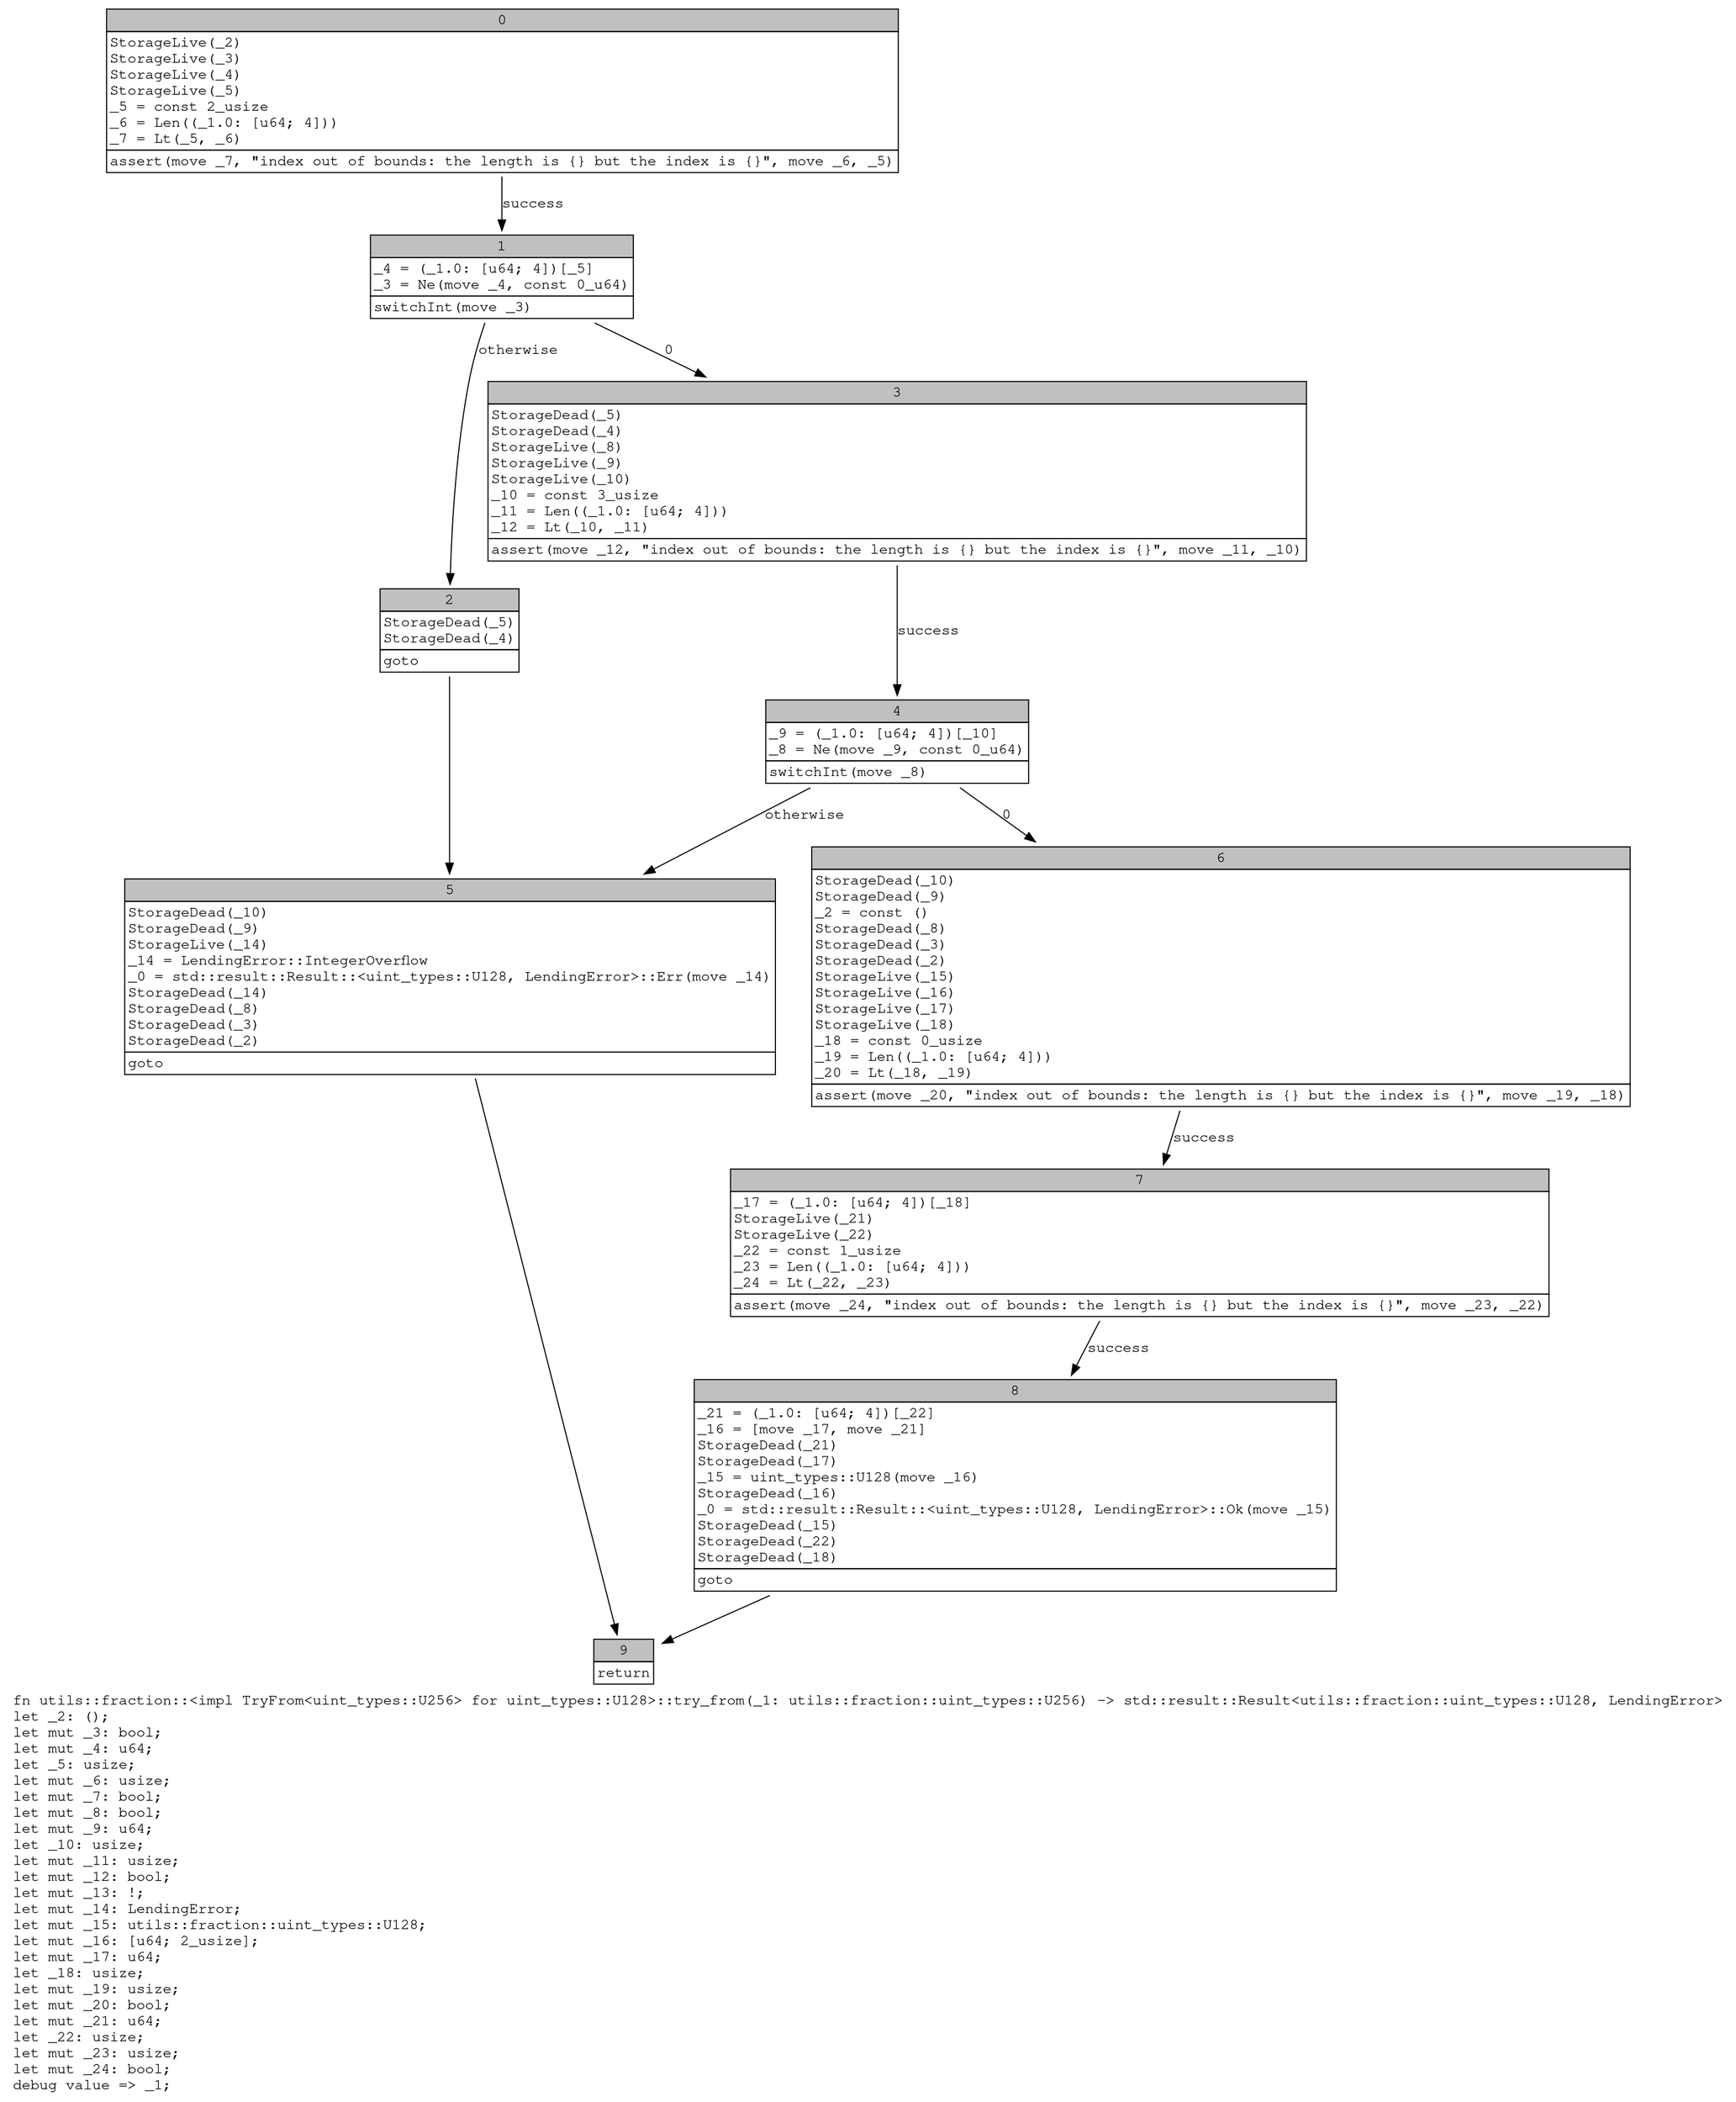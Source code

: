 digraph Mir_0_2477 {
    graph [fontname="Courier, monospace"];
    node [fontname="Courier, monospace"];
    edge [fontname="Courier, monospace"];
    label=<fn utils::fraction::&lt;impl TryFrom&lt;uint_types::U256&gt; for uint_types::U128&gt;::try_from(_1: utils::fraction::uint_types::U256) -&gt; std::result::Result&lt;utils::fraction::uint_types::U128, LendingError&gt;<br align="left"/>let _2: ();<br align="left"/>let mut _3: bool;<br align="left"/>let mut _4: u64;<br align="left"/>let _5: usize;<br align="left"/>let mut _6: usize;<br align="left"/>let mut _7: bool;<br align="left"/>let mut _8: bool;<br align="left"/>let mut _9: u64;<br align="left"/>let _10: usize;<br align="left"/>let mut _11: usize;<br align="left"/>let mut _12: bool;<br align="left"/>let mut _13: !;<br align="left"/>let mut _14: LendingError;<br align="left"/>let mut _15: utils::fraction::uint_types::U128;<br align="left"/>let mut _16: [u64; 2_usize];<br align="left"/>let mut _17: u64;<br align="left"/>let _18: usize;<br align="left"/>let mut _19: usize;<br align="left"/>let mut _20: bool;<br align="left"/>let mut _21: u64;<br align="left"/>let _22: usize;<br align="left"/>let mut _23: usize;<br align="left"/>let mut _24: bool;<br align="left"/>debug value =&gt; _1;<br align="left"/>>;
    bb0__0_2477 [shape="none", label=<<table border="0" cellborder="1" cellspacing="0"><tr><td bgcolor="gray" align="center" colspan="1">0</td></tr><tr><td align="left" balign="left">StorageLive(_2)<br/>StorageLive(_3)<br/>StorageLive(_4)<br/>StorageLive(_5)<br/>_5 = const 2_usize<br/>_6 = Len((_1.0: [u64; 4]))<br/>_7 = Lt(_5, _6)<br/></td></tr><tr><td align="left">assert(move _7, &quot;index out of bounds: the length is {} but the index is {}&quot;, move _6, _5)</td></tr></table>>];
    bb1__0_2477 [shape="none", label=<<table border="0" cellborder="1" cellspacing="0"><tr><td bgcolor="gray" align="center" colspan="1">1</td></tr><tr><td align="left" balign="left">_4 = (_1.0: [u64; 4])[_5]<br/>_3 = Ne(move _4, const 0_u64)<br/></td></tr><tr><td align="left">switchInt(move _3)</td></tr></table>>];
    bb2__0_2477 [shape="none", label=<<table border="0" cellborder="1" cellspacing="0"><tr><td bgcolor="gray" align="center" colspan="1">2</td></tr><tr><td align="left" balign="left">StorageDead(_5)<br/>StorageDead(_4)<br/></td></tr><tr><td align="left">goto</td></tr></table>>];
    bb3__0_2477 [shape="none", label=<<table border="0" cellborder="1" cellspacing="0"><tr><td bgcolor="gray" align="center" colspan="1">3</td></tr><tr><td align="left" balign="left">StorageDead(_5)<br/>StorageDead(_4)<br/>StorageLive(_8)<br/>StorageLive(_9)<br/>StorageLive(_10)<br/>_10 = const 3_usize<br/>_11 = Len((_1.0: [u64; 4]))<br/>_12 = Lt(_10, _11)<br/></td></tr><tr><td align="left">assert(move _12, &quot;index out of bounds: the length is {} but the index is {}&quot;, move _11, _10)</td></tr></table>>];
    bb4__0_2477 [shape="none", label=<<table border="0" cellborder="1" cellspacing="0"><tr><td bgcolor="gray" align="center" colspan="1">4</td></tr><tr><td align="left" balign="left">_9 = (_1.0: [u64; 4])[_10]<br/>_8 = Ne(move _9, const 0_u64)<br/></td></tr><tr><td align="left">switchInt(move _8)</td></tr></table>>];
    bb5__0_2477 [shape="none", label=<<table border="0" cellborder="1" cellspacing="0"><tr><td bgcolor="gray" align="center" colspan="1">5</td></tr><tr><td align="left" balign="left">StorageDead(_10)<br/>StorageDead(_9)<br/>StorageLive(_14)<br/>_14 = LendingError::IntegerOverflow<br/>_0 = std::result::Result::&lt;uint_types::U128, LendingError&gt;::Err(move _14)<br/>StorageDead(_14)<br/>StorageDead(_8)<br/>StorageDead(_3)<br/>StorageDead(_2)<br/></td></tr><tr><td align="left">goto</td></tr></table>>];
    bb6__0_2477 [shape="none", label=<<table border="0" cellborder="1" cellspacing="0"><tr><td bgcolor="gray" align="center" colspan="1">6</td></tr><tr><td align="left" balign="left">StorageDead(_10)<br/>StorageDead(_9)<br/>_2 = const ()<br/>StorageDead(_8)<br/>StorageDead(_3)<br/>StorageDead(_2)<br/>StorageLive(_15)<br/>StorageLive(_16)<br/>StorageLive(_17)<br/>StorageLive(_18)<br/>_18 = const 0_usize<br/>_19 = Len((_1.0: [u64; 4]))<br/>_20 = Lt(_18, _19)<br/></td></tr><tr><td align="left">assert(move _20, &quot;index out of bounds: the length is {} but the index is {}&quot;, move _19, _18)</td></tr></table>>];
    bb7__0_2477 [shape="none", label=<<table border="0" cellborder="1" cellspacing="0"><tr><td bgcolor="gray" align="center" colspan="1">7</td></tr><tr><td align="left" balign="left">_17 = (_1.0: [u64; 4])[_18]<br/>StorageLive(_21)<br/>StorageLive(_22)<br/>_22 = const 1_usize<br/>_23 = Len((_1.0: [u64; 4]))<br/>_24 = Lt(_22, _23)<br/></td></tr><tr><td align="left">assert(move _24, &quot;index out of bounds: the length is {} but the index is {}&quot;, move _23, _22)</td></tr></table>>];
    bb8__0_2477 [shape="none", label=<<table border="0" cellborder="1" cellspacing="0"><tr><td bgcolor="gray" align="center" colspan="1">8</td></tr><tr><td align="left" balign="left">_21 = (_1.0: [u64; 4])[_22]<br/>_16 = [move _17, move _21]<br/>StorageDead(_21)<br/>StorageDead(_17)<br/>_15 = uint_types::U128(move _16)<br/>StorageDead(_16)<br/>_0 = std::result::Result::&lt;uint_types::U128, LendingError&gt;::Ok(move _15)<br/>StorageDead(_15)<br/>StorageDead(_22)<br/>StorageDead(_18)<br/></td></tr><tr><td align="left">goto</td></tr></table>>];
    bb9__0_2477 [shape="none", label=<<table border="0" cellborder="1" cellspacing="0"><tr><td bgcolor="gray" align="center" colspan="1">9</td></tr><tr><td align="left">return</td></tr></table>>];
    bb0__0_2477 -> bb1__0_2477 [label="success"];
    bb1__0_2477 -> bb3__0_2477 [label="0"];
    bb1__0_2477 -> bb2__0_2477 [label="otherwise"];
    bb2__0_2477 -> bb5__0_2477 [label=""];
    bb3__0_2477 -> bb4__0_2477 [label="success"];
    bb4__0_2477 -> bb6__0_2477 [label="0"];
    bb4__0_2477 -> bb5__0_2477 [label="otherwise"];
    bb5__0_2477 -> bb9__0_2477 [label=""];
    bb6__0_2477 -> bb7__0_2477 [label="success"];
    bb7__0_2477 -> bb8__0_2477 [label="success"];
    bb8__0_2477 -> bb9__0_2477 [label=""];
}
